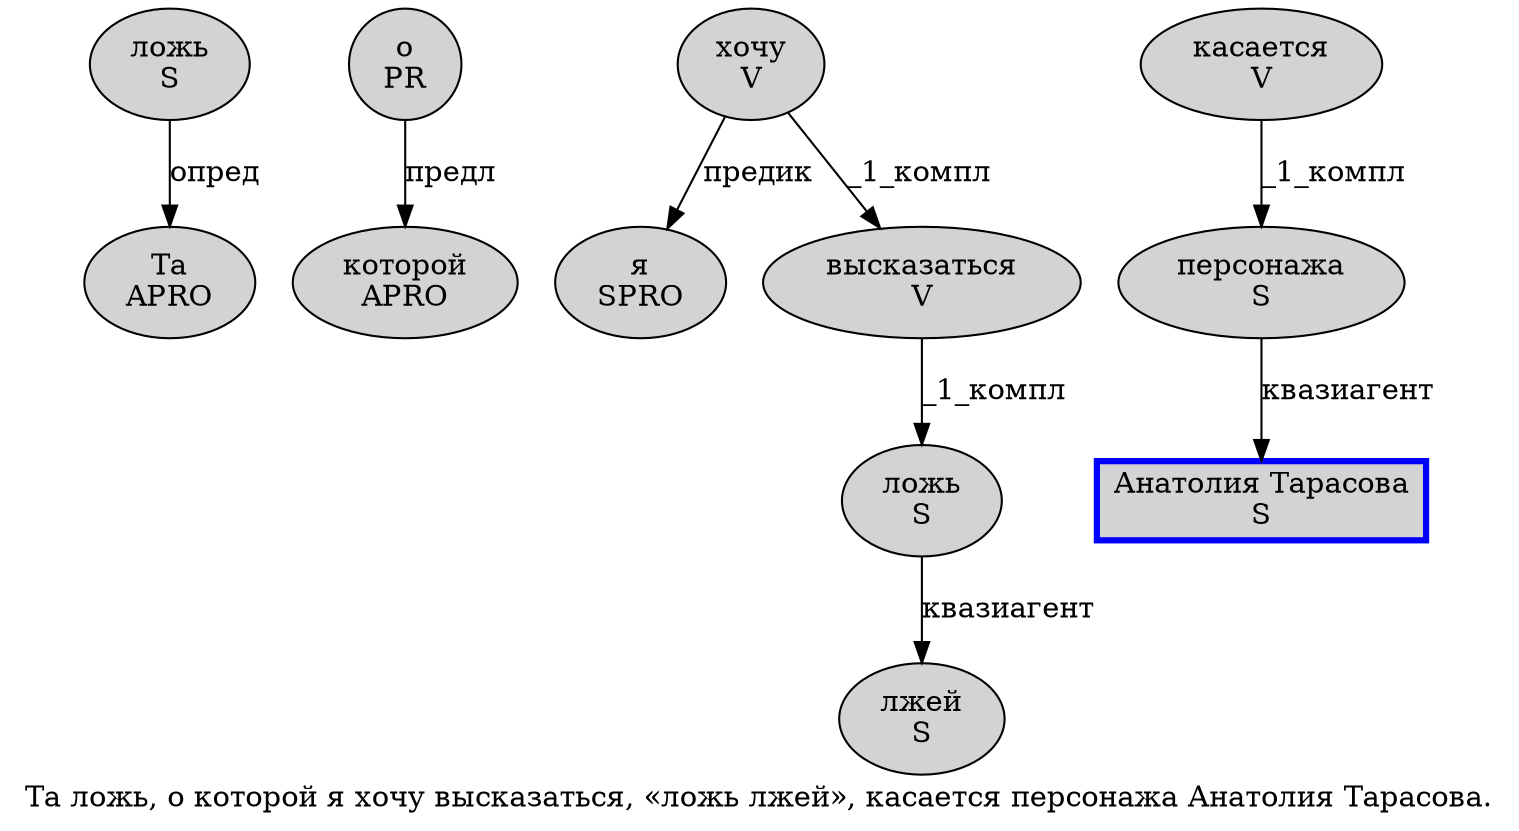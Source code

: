 digraph SENTENCE_3701 {
	graph [label="Та ложь, о которой я хочу высказаться, «ложь лжей», касается персонажа Анатолия Тарасова."]
	node [style=filled]
		0 [label="Та
APRO" color="" fillcolor=lightgray penwidth=1 shape=ellipse]
		1 [label="ложь
S" color="" fillcolor=lightgray penwidth=1 shape=ellipse]
		3 [label="о
PR" color="" fillcolor=lightgray penwidth=1 shape=ellipse]
		4 [label="которой
APRO" color="" fillcolor=lightgray penwidth=1 shape=ellipse]
		5 [label="я
SPRO" color="" fillcolor=lightgray penwidth=1 shape=ellipse]
		6 [label="хочу
V" color="" fillcolor=lightgray penwidth=1 shape=ellipse]
		7 [label="высказаться
V" color="" fillcolor=lightgray penwidth=1 shape=ellipse]
		10 [label="ложь
S" color="" fillcolor=lightgray penwidth=1 shape=ellipse]
		11 [label="лжей
S" color="" fillcolor=lightgray penwidth=1 shape=ellipse]
		14 [label="касается
V" color="" fillcolor=lightgray penwidth=1 shape=ellipse]
		15 [label="персонажа
S" color="" fillcolor=lightgray penwidth=1 shape=ellipse]
		16 [label="Анатолия Тарасова
S" color=blue fillcolor=lightgray penwidth=3 shape=box]
			14 -> 15 [label="_1_компл"]
			1 -> 0 [label="опред"]
			7 -> 10 [label="_1_компл"]
			15 -> 16 [label="квазиагент"]
			6 -> 5 [label="предик"]
			6 -> 7 [label="_1_компл"]
			3 -> 4 [label="предл"]
			10 -> 11 [label="квазиагент"]
}